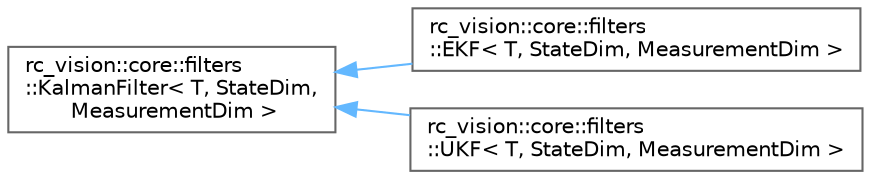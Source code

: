 digraph "类继承关系图"
{
 // LATEX_PDF_SIZE
  bgcolor="transparent";
  edge [fontname=Helvetica,fontsize=10,labelfontname=Helvetica,labelfontsize=10];
  node [fontname=Helvetica,fontsize=10,shape=box,height=0.2,width=0.4];
  rankdir="LR";
  Node0 [id="Node000000",label="rc_vision::core::filters\l::KalmanFilter\< T, StateDim,\l MeasurementDim \>",height=0.2,width=0.4,color="grey40", fillcolor="white", style="filled",URL="$classrc__vision_1_1core_1_1filters_1_1_kalman_filter.html",tooltip="提供各种滤波器的实现，包括卡尔曼滤波器、扩展卡尔曼滤波器、无迹卡尔曼滤波器、 粒子滤波器和移动平均滤波器。"];
  Node0 -> Node1 [id="edge1_Node000000_Node000001",dir="back",color="steelblue1",style="solid",tooltip=" "];
  Node1 [id="Node000001",label="rc_vision::core::filters\l::EKF\< T, StateDim, MeasurementDim \>",height=0.2,width=0.4,color="grey40", fillcolor="white", style="filled",URL="$classrc__vision_1_1core_1_1filters_1_1_e_k_f.html",tooltip="扩展卡尔曼滤波器模板类，适用于非线性系统。"];
  Node0 -> Node2 [id="edge2_Node000000_Node000002",dir="back",color="steelblue1",style="solid",tooltip=" "];
  Node2 [id="Node000002",label="rc_vision::core::filters\l::UKF\< T, StateDim, MeasurementDim \>",height=0.2,width=0.4,color="grey40", fillcolor="white", style="filled",URL="$classrc__vision_1_1core_1_1filters_1_1_u_k_f.html",tooltip="无迹卡尔曼滤波器模板类，适用于非线性系统。"];
}
